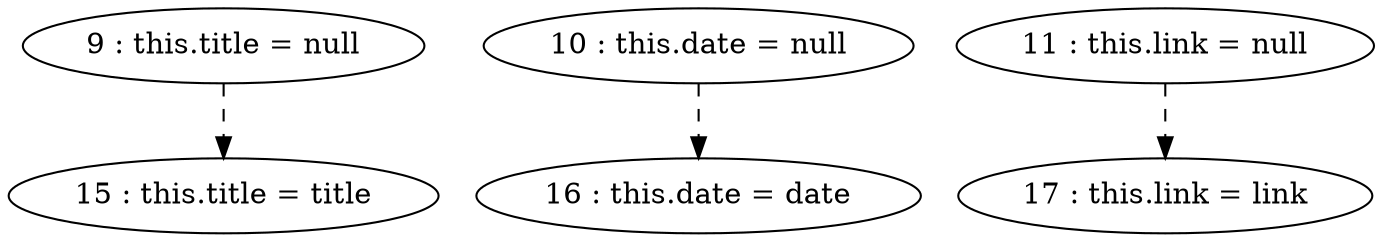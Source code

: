 digraph G {
"9 : this.title = null"
"9 : this.title = null" -> "15 : this.title = title" [style=dashed]
"10 : this.date = null"
"10 : this.date = null" -> "16 : this.date = date" [style=dashed]
"11 : this.link = null"
"11 : this.link = null" -> "17 : this.link = link" [style=dashed]
"15 : this.title = title"
"16 : this.date = date"
"17 : this.link = link"
}
